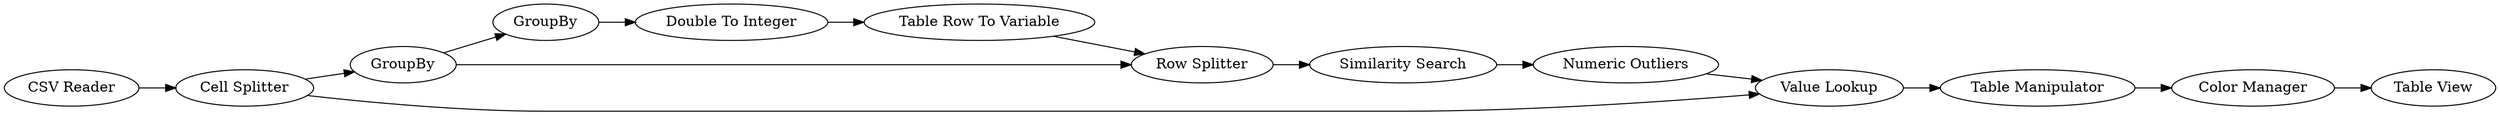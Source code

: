 digraph {
	"3318710195737194691_10" [label="Double To Integer"]
	"3318710195737194691_3" [label=GroupBy]
	"3318710195737194691_5" [label="Similarity Search"]
	"3318710195737194691_4" [label=GroupBy]
	"3318710195737194691_12" [label="Value Lookup"]
	"3318710195737194691_8" [label="Table Row To Variable"]
	"3318710195737194691_16" [label="Color Manager"]
	"3318710195737194691_9" [label="Row Splitter"]
	"3318710195737194691_14" [label="Table View"]
	"3318710195737194691_11" [label="Numeric Outliers"]
	"3318710195737194691_7" [label="Cell Splitter"]
	"3318710195737194691_13" [label="Table Manipulator"]
	"3318710195737194691_1" [label="CSV Reader"]
	"3318710195737194691_7" -> "3318710195737194691_3"
	"3318710195737194691_4" -> "3318710195737194691_10"
	"3318710195737194691_1" -> "3318710195737194691_7"
	"3318710195737194691_8" -> "3318710195737194691_9"
	"3318710195737194691_16" -> "3318710195737194691_14"
	"3318710195737194691_3" -> "3318710195737194691_4"
	"3318710195737194691_10" -> "3318710195737194691_8"
	"3318710195737194691_5" -> "3318710195737194691_11"
	"3318710195737194691_12" -> "3318710195737194691_13"
	"3318710195737194691_3" -> "3318710195737194691_9"
	"3318710195737194691_13" -> "3318710195737194691_16"
	"3318710195737194691_9" -> "3318710195737194691_5"
	"3318710195737194691_7" -> "3318710195737194691_12"
	"3318710195737194691_11" -> "3318710195737194691_12"
	rankdir=LR
}
